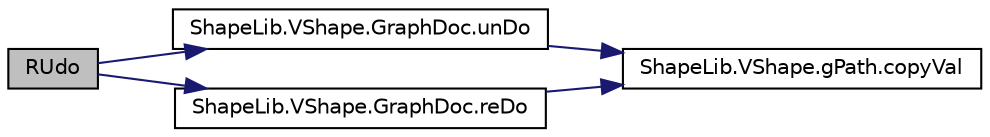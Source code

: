 digraph "RUdo"
{
 // LATEX_PDF_SIZE
  edge [fontname="Helvetica",fontsize="10",labelfontname="Helvetica",labelfontsize="10"];
  node [fontname="Helvetica",fontsize="10",shape=record];
  rankdir="LR";
  Node78 [label="RUdo",height=0.2,width=0.4,color="black", fillcolor="grey75", style="filled", fontcolor="black",tooltip=" "];
  Node78 -> Node79 [color="midnightblue",fontsize="10",style="solid",fontname="Helvetica"];
  Node79 [label="ShapeLib.VShape.GraphDoc.unDo",height=0.2,width=0.4,color="black", fillcolor="white", style="filled",URL="$classShapeLib_1_1VShape_1_1GraphDoc.html#a359934f74e0e64b27fedc6caab497747",tooltip="undo 回到前一狀態"];
  Node79 -> Node80 [color="midnightblue",fontsize="10",style="solid",fontname="Helvetica"];
  Node80 [label="ShapeLib.VShape.gPath.copyVal",height=0.2,width=0.4,color="black", fillcolor="white", style="filled",URL="$classShapeLib_1_1VShape_1_1gPath.html#a71d28a4e45efc11cba10f7495bcffb4b",tooltip=" "];
  Node78 -> Node81 [color="midnightblue",fontsize="10",style="solid",fontname="Helvetica"];
  Node81 [label="ShapeLib.VShape.GraphDoc.reDo",height=0.2,width=0.4,color="black", fillcolor="white", style="filled",URL="$classShapeLib_1_1VShape_1_1GraphDoc.html#a093d674b805546d5e270f594ee907159",tooltip="重作到目前狀態"];
  Node81 -> Node80 [color="midnightblue",fontsize="10",style="solid",fontname="Helvetica"];
}
